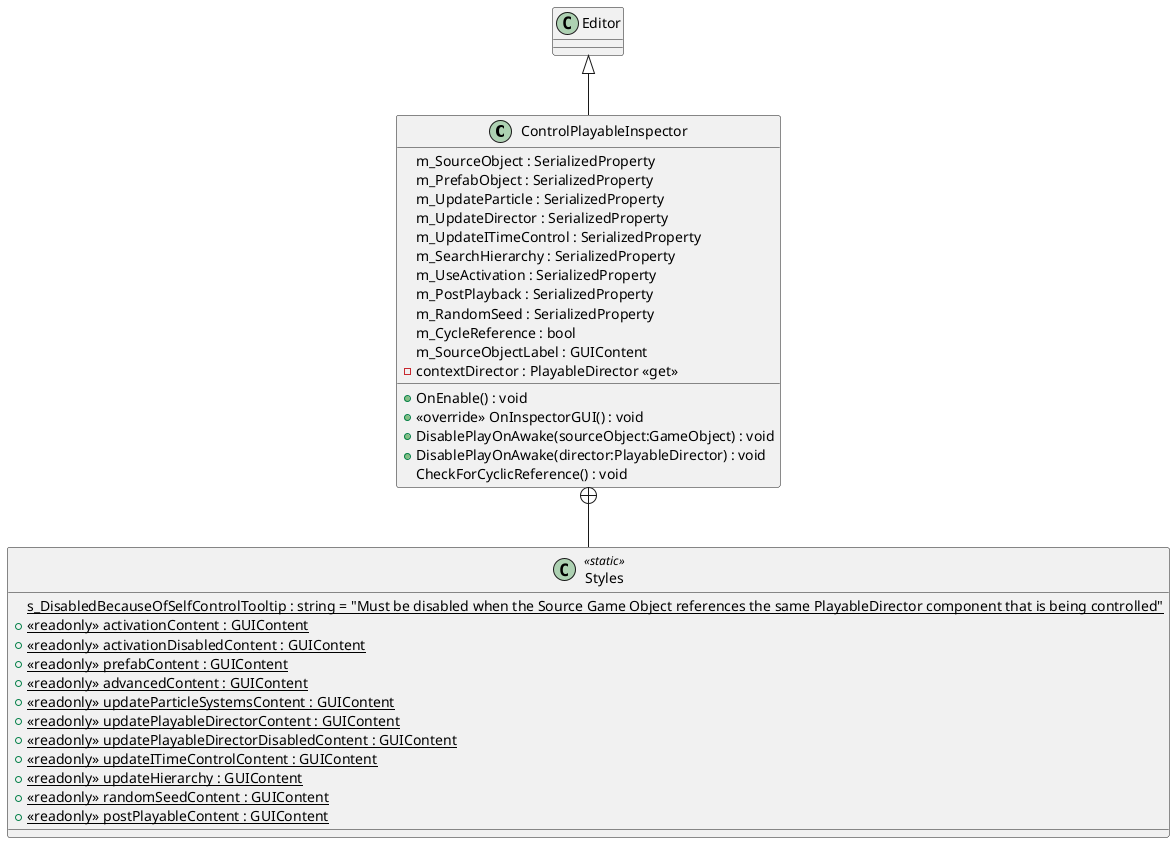 @startuml
class ControlPlayableInspector {
    m_SourceObject : SerializedProperty
    m_PrefabObject : SerializedProperty
    m_UpdateParticle : SerializedProperty
    m_UpdateDirector : SerializedProperty
    m_UpdateITimeControl : SerializedProperty
    m_SearchHierarchy : SerializedProperty
    m_UseActivation : SerializedProperty
    m_PostPlayback : SerializedProperty
    m_RandomSeed : SerializedProperty
    m_CycleReference : bool
    m_SourceObjectLabel : GUIContent
    - contextDirector : PlayableDirector <<get>>
    + OnEnable() : void
    + <<override>> OnInspectorGUI() : void
    + DisablePlayOnAwake(sourceObject:GameObject) : void
    + DisablePlayOnAwake(director:PlayableDirector) : void
    CheckForCyclicReference() : void
}
class Styles <<static>> {
    {static} s_DisabledBecauseOfSelfControlTooltip : string = "Must be disabled when the Source Game Object references the same PlayableDirector component that is being controlled"
    + {static} <<readonly>> activationContent : GUIContent
    + {static} <<readonly>> activationDisabledContent : GUIContent
    + {static} <<readonly>> prefabContent : GUIContent
    + {static} <<readonly>> advancedContent : GUIContent
    + {static} <<readonly>> updateParticleSystemsContent : GUIContent
    + {static} <<readonly>> updatePlayableDirectorContent : GUIContent
    + {static} <<readonly>> updatePlayableDirectorDisabledContent : GUIContent
    + {static} <<readonly>> updateITimeControlContent : GUIContent
    + {static} <<readonly>> updateHierarchy : GUIContent
    + {static} <<readonly>> randomSeedContent : GUIContent
    + {static} <<readonly>> postPlayableContent : GUIContent
}
Editor <|-- ControlPlayableInspector
ControlPlayableInspector +-- Styles
@enduml
